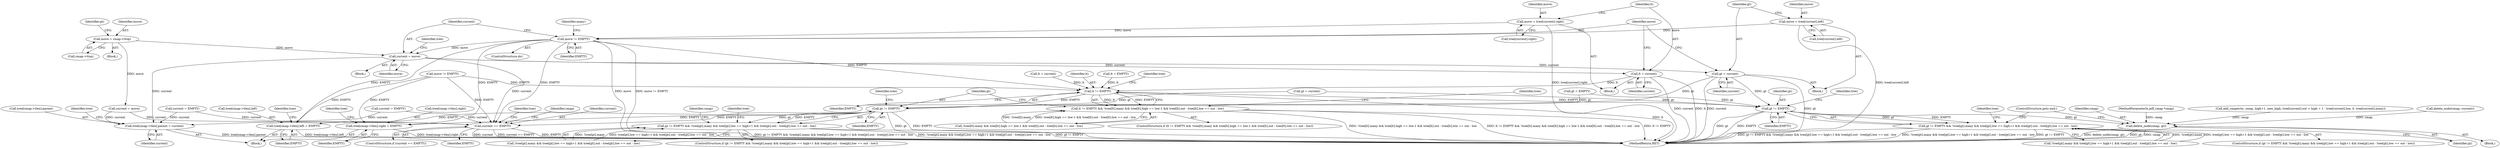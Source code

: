 digraph "0_ghostscript_71ceebcf56e682504da22c4035b39a2d451e8ffd@API" {
"1000369" [label="(Call,current = move)"];
"1000403" [label="(Call,move != EMPTY)"];
"1000393" [label="(Call,move = tree[current].right)"];
"1000381" [label="(Call,move = tree[current].left)"];
"1000145" [label="(Call,move = cmap->ttop)"];
"1000388" [label="(Call,gt = current)"];
"1000457" [label="(Call,gt != EMPTY)"];
"1000456" [label="(Call,gt != EMPTY && !tree[gt].many && tree[gt].low == high+1 && tree[gt].out - tree[gt].low == out - low)"];
"1000504" [label="(Call,delete_node(cmap, gt))"];
"1000510" [label="(Call,gt != EMPTY)"];
"1000509" [label="(Call,gt != EMPTY && !tree[gt].many && tree[gt].low == high+1 && tree[gt].out - tree[gt].low == out - low)"];
"1000645" [label="(Call,tree[cmap->tlen].left = EMPTY)"];
"1000654" [label="(Call,tree[cmap->tlen].right = EMPTY)"];
"1000677" [label="(Call,current == EMPTY)"];
"1000400" [label="(Call,lt = current)"];
"1000412" [label="(Call,lt != EMPTY)"];
"1000411" [label="(Call,lt != EMPTY && !tree[lt].many && tree[lt].high == low-1 && tree[lt].out - tree[lt].low == out - low)"];
"1000636" [label="(Call,tree[cmap->tlen].parent = current)"];
"1000457" [label="(Call,gt != EMPTY)"];
"1000389" [label="(Identifier,gt)"];
"1000119" [label="(Block,)"];
"1000646" [label="(Call,tree[cmap->tlen].left)"];
"1000392" [label="(Block,)"];
"1000402" [label="(Identifier,current)"];
"1000678" [label="(Identifier,current)"];
"1000155" [label="(Call,lt = EMPTY)"];
"1000371" [label="(Identifier,move)"];
"1000404" [label="(Identifier,move)"];
"1000390" [label="(Identifier,current)"];
"1000645" [label="(Call,tree[cmap->tlen].left = EMPTY)"];
"1000458" [label="(Identifier,gt)"];
"1000677" [label="(Call,current == EMPTY)"];
"1000225" [label="(Call,current = EMPTY)"];
"1000657" [label="(Identifier,tree)"];
"1000761" [label="(MethodReturn,RET)"];
"1000460" [label="(Call,!tree[gt].many && tree[gt].low == high+1 && tree[gt].out - tree[gt].low == out - low)"];
"1000151" [label="(Call,gt = EMPTY)"];
"1000388" [label="(Call,gt = current)"];
"1000369" [label="(Call,current = move)"];
"1000690" [label="(Identifier,tree)"];
"1000381" [label="(Call,move = tree[current].left)"];
"1000368" [label="(Block,)"];
"1000451" [label="(Identifier,tree)"];
"1000394" [label="(Identifier,move)"];
"1000637" [label="(Call,tree[cmap->tlen].parent)"];
"1000401" [label="(Identifier,lt)"];
"1000662" [label="(Identifier,EMPTY)"];
"1000568" [label="(Identifier,cmap)"];
"1000382" [label="(Identifier,move)"];
"1000370" [label="(Identifier,current)"];
"1000376" [label="(Identifier,tree)"];
"1000549" [label="(Identifier,tree)"];
"1000507" [label="(ControlStructure,goto exit;)"];
"1000513" [label="(Call,!tree[gt].many && tree[gt].low == high+1 && tree[gt].out - tree[gt].low == out - low)"];
"1000367" [label="(ControlStructure,do)"];
"1000464" [label="(Identifier,tree)"];
"1000682" [label="(Identifier,cmap)"];
"1000113" [label="(MethodParameterIn,pdf_cmap *cmap)"];
"1000512" [label="(Identifier,EMPTY)"];
"1000648" [label="(Identifier,tree)"];
"1000412" [label="(Call,lt != EMPTY)"];
"1000419" [label="(Identifier,tree)"];
"1000504" [label="(Call,delete_node(cmap, gt))"];
"1000380" [label="(Block,)"];
"1000303" [label="(Call,add_range(ctx, cmap, high+1, new_high, tree[current].out + high + 1 - tree[current].low, 0, tree[current].many))"];
"1000414" [label="(Identifier,EMPTY)"];
"1000147" [label="(Call,cmap->ttop)"];
"1000517" [label="(Identifier,tree)"];
"1000456" [label="(Call,gt != EMPTY && !tree[gt].many && tree[gt].low == high+1 && tree[gt].out - tree[gt].low == out - low)"];
"1000222" [label="(Call,delete_node(cmap, current))"];
"1000506" [label="(Identifier,gt)"];
"1000152" [label="(Identifier,gt)"];
"1000393" [label="(Call,move = tree[current].right)"];
"1000492" [label="(Block,)"];
"1000654" [label="(Call,tree[cmap->tlen].right = EMPTY)"];
"1000644" [label="(Identifier,current)"];
"1000459" [label="(Identifier,EMPTY)"];
"1000347" [label="(Call,gt = current)"];
"1000145" [label="(Call,move = cmap->ttop)"];
"1000505" [label="(Identifier,cmap)"];
"1000362" [label="(Call,move != EMPTY)"];
"1000403" [label="(Call,move != EMPTY)"];
"1000676" [label="(ControlStructure,if (current == EMPTY))"];
"1000562" [label="(Call,current = EMPTY)"];
"1000359" [label="(Call,lt = current)"];
"1000510" [label="(Call,gt != EMPTY)"];
"1000163" [label="(Call,current = move)"];
"1000636" [label="(Call,tree[cmap->tlen].parent = current)"];
"1000455" [label="(ControlStructure,if (gt != EMPTY && !tree[gt].many && tree[gt].low == high+1 && tree[gt].out - tree[gt].low == out - low))"];
"1000509" [label="(Call,gt != EMPTY && !tree[gt].many && tree[gt].low == high+1 && tree[gt].out - tree[gt].low == out - low)"];
"1000408" [label="(Identifier,many)"];
"1000400" [label="(Call,lt = current)"];
"1000511" [label="(Identifier,gt)"];
"1000395" [label="(Call,tree[current].right)"];
"1000143" [label="(Block,)"];
"1000653" [label="(Identifier,EMPTY)"];
"1000413" [label="(Identifier,lt)"];
"1000411" [label="(Call,lt != EMPTY && !tree[lt].many && tree[lt].high == low-1 && tree[lt].out - tree[lt].low == out - low)"];
"1000496" [label="(Identifier,tree)"];
"1000655" [label="(Call,tree[cmap->tlen].right)"];
"1000410" [label="(ControlStructure,if (lt != EMPTY && !tree[lt].many && tree[lt].high == low-1 && tree[lt].out - tree[lt].low == out - low))"];
"1000383" [label="(Call,tree[current].left)"];
"1000415" [label="(Call,!tree[lt].many && tree[lt].high == low-1 && tree[lt].out - tree[lt].low == out - low)"];
"1000405" [label="(Identifier,EMPTY)"];
"1000666" [label="(Identifier,tree)"];
"1000508" [label="(ControlStructure,if (gt != EMPTY && !tree[gt].many && tree[gt].low == high+1 && tree[gt].out - tree[gt].low == out - low))"];
"1000146" [label="(Identifier,move)"];
"1000679" [label="(Identifier,EMPTY)"];
"1000369" -> "1000368"  [label="AST: "];
"1000369" -> "1000371"  [label="CFG: "];
"1000370" -> "1000369"  [label="AST: "];
"1000371" -> "1000369"  [label="AST: "];
"1000376" -> "1000369"  [label="CFG: "];
"1000403" -> "1000369"  [label="DDG: move"];
"1000145" -> "1000369"  [label="DDG: move"];
"1000369" -> "1000388"  [label="DDG: current"];
"1000369" -> "1000400"  [label="DDG: current"];
"1000369" -> "1000636"  [label="DDG: current"];
"1000369" -> "1000677"  [label="DDG: current"];
"1000403" -> "1000367"  [label="AST: "];
"1000403" -> "1000405"  [label="CFG: "];
"1000404" -> "1000403"  [label="AST: "];
"1000405" -> "1000403"  [label="AST: "];
"1000370" -> "1000403"  [label="CFG: "];
"1000408" -> "1000403"  [label="CFG: "];
"1000403" -> "1000761"  [label="DDG: move"];
"1000403" -> "1000761"  [label="DDG: move != EMPTY"];
"1000393" -> "1000403"  [label="DDG: move"];
"1000381" -> "1000403"  [label="DDG: move"];
"1000403" -> "1000412"  [label="DDG: EMPTY"];
"1000403" -> "1000645"  [label="DDG: EMPTY"];
"1000403" -> "1000654"  [label="DDG: EMPTY"];
"1000403" -> "1000677"  [label="DDG: EMPTY"];
"1000393" -> "1000392"  [label="AST: "];
"1000393" -> "1000395"  [label="CFG: "];
"1000394" -> "1000393"  [label="AST: "];
"1000395" -> "1000393"  [label="AST: "];
"1000401" -> "1000393"  [label="CFG: "];
"1000393" -> "1000761"  [label="DDG: tree[current].right"];
"1000381" -> "1000380"  [label="AST: "];
"1000381" -> "1000383"  [label="CFG: "];
"1000382" -> "1000381"  [label="AST: "];
"1000383" -> "1000381"  [label="AST: "];
"1000389" -> "1000381"  [label="CFG: "];
"1000381" -> "1000761"  [label="DDG: tree[current].left"];
"1000145" -> "1000143"  [label="AST: "];
"1000145" -> "1000147"  [label="CFG: "];
"1000146" -> "1000145"  [label="AST: "];
"1000147" -> "1000145"  [label="AST: "];
"1000152" -> "1000145"  [label="CFG: "];
"1000145" -> "1000163"  [label="DDG: move"];
"1000388" -> "1000380"  [label="AST: "];
"1000388" -> "1000390"  [label="CFG: "];
"1000389" -> "1000388"  [label="AST: "];
"1000390" -> "1000388"  [label="AST: "];
"1000404" -> "1000388"  [label="CFG: "];
"1000388" -> "1000761"  [label="DDG: gt"];
"1000388" -> "1000761"  [label="DDG: current"];
"1000388" -> "1000457"  [label="DDG: gt"];
"1000388" -> "1000510"  [label="DDG: gt"];
"1000457" -> "1000456"  [label="AST: "];
"1000457" -> "1000459"  [label="CFG: "];
"1000458" -> "1000457"  [label="AST: "];
"1000459" -> "1000457"  [label="AST: "];
"1000464" -> "1000457"  [label="CFG: "];
"1000456" -> "1000457"  [label="CFG: "];
"1000457" -> "1000761"  [label="DDG: EMPTY"];
"1000457" -> "1000761"  [label="DDG: gt"];
"1000457" -> "1000456"  [label="DDG: gt"];
"1000457" -> "1000456"  [label="DDG: EMPTY"];
"1000151" -> "1000457"  [label="DDG: gt"];
"1000347" -> "1000457"  [label="DDG: gt"];
"1000412" -> "1000457"  [label="DDG: EMPTY"];
"1000457" -> "1000504"  [label="DDG: gt"];
"1000456" -> "1000455"  [label="AST: "];
"1000456" -> "1000460"  [label="CFG: "];
"1000460" -> "1000456"  [label="AST: "];
"1000496" -> "1000456"  [label="CFG: "];
"1000507" -> "1000456"  [label="CFG: "];
"1000456" -> "1000761"  [label="DDG: !tree[gt].many && tree[gt].low == high+1 && tree[gt].out - tree[gt].low == out - low"];
"1000456" -> "1000761"  [label="DDG: gt != EMPTY"];
"1000456" -> "1000761"  [label="DDG: gt != EMPTY && !tree[gt].many && tree[gt].low == high+1 && tree[gt].out - tree[gt].low == out - low"];
"1000460" -> "1000456"  [label="DDG: !tree[gt].many"];
"1000460" -> "1000456"  [label="DDG: tree[gt].low == high+1 && tree[gt].out - tree[gt].low == out - low"];
"1000504" -> "1000492"  [label="AST: "];
"1000504" -> "1000506"  [label="CFG: "];
"1000505" -> "1000504"  [label="AST: "];
"1000506" -> "1000504"  [label="AST: "];
"1000507" -> "1000504"  [label="CFG: "];
"1000504" -> "1000761"  [label="DDG: gt"];
"1000504" -> "1000761"  [label="DDG: cmap"];
"1000504" -> "1000761"  [label="DDG: delete_node(cmap, gt)"];
"1000222" -> "1000504"  [label="DDG: cmap"];
"1000303" -> "1000504"  [label="DDG: cmap"];
"1000113" -> "1000504"  [label="DDG: cmap"];
"1000510" -> "1000509"  [label="AST: "];
"1000510" -> "1000512"  [label="CFG: "];
"1000511" -> "1000510"  [label="AST: "];
"1000512" -> "1000510"  [label="AST: "];
"1000517" -> "1000510"  [label="CFG: "];
"1000509" -> "1000510"  [label="CFG: "];
"1000510" -> "1000761"  [label="DDG: gt"];
"1000510" -> "1000761"  [label="DDG: EMPTY"];
"1000510" -> "1000509"  [label="DDG: gt"];
"1000510" -> "1000509"  [label="DDG: EMPTY"];
"1000151" -> "1000510"  [label="DDG: gt"];
"1000347" -> "1000510"  [label="DDG: gt"];
"1000412" -> "1000510"  [label="DDG: EMPTY"];
"1000510" -> "1000645"  [label="DDG: EMPTY"];
"1000510" -> "1000654"  [label="DDG: EMPTY"];
"1000510" -> "1000677"  [label="DDG: EMPTY"];
"1000509" -> "1000508"  [label="AST: "];
"1000509" -> "1000513"  [label="CFG: "];
"1000513" -> "1000509"  [label="AST: "];
"1000549" -> "1000509"  [label="CFG: "];
"1000568" -> "1000509"  [label="CFG: "];
"1000509" -> "1000761"  [label="DDG: gt != EMPTY && !tree[gt].many && tree[gt].low == high+1 && tree[gt].out - tree[gt].low == out - low"];
"1000509" -> "1000761"  [label="DDG: !tree[gt].many && tree[gt].low == high+1 && tree[gt].out - tree[gt].low == out - low"];
"1000509" -> "1000761"  [label="DDG: gt != EMPTY"];
"1000513" -> "1000509"  [label="DDG: !tree[gt].many"];
"1000513" -> "1000509"  [label="DDG: tree[gt].low == high+1 && tree[gt].out - tree[gt].low == out - low"];
"1000645" -> "1000119"  [label="AST: "];
"1000645" -> "1000653"  [label="CFG: "];
"1000646" -> "1000645"  [label="AST: "];
"1000653" -> "1000645"  [label="AST: "];
"1000657" -> "1000645"  [label="CFG: "];
"1000645" -> "1000761"  [label="DDG: tree[cmap->tlen].left"];
"1000362" -> "1000645"  [label="DDG: EMPTY"];
"1000654" -> "1000119"  [label="AST: "];
"1000654" -> "1000662"  [label="CFG: "];
"1000655" -> "1000654"  [label="AST: "];
"1000662" -> "1000654"  [label="AST: "];
"1000666" -> "1000654"  [label="CFG: "];
"1000654" -> "1000761"  [label="DDG: tree[cmap->tlen].right"];
"1000362" -> "1000654"  [label="DDG: EMPTY"];
"1000677" -> "1000676"  [label="AST: "];
"1000677" -> "1000679"  [label="CFG: "];
"1000678" -> "1000677"  [label="AST: "];
"1000679" -> "1000677"  [label="AST: "];
"1000682" -> "1000677"  [label="CFG: "];
"1000690" -> "1000677"  [label="CFG: "];
"1000677" -> "1000761"  [label="DDG: current"];
"1000677" -> "1000761"  [label="DDG: current == EMPTY"];
"1000677" -> "1000761"  [label="DDG: EMPTY"];
"1000225" -> "1000677"  [label="DDG: current"];
"1000562" -> "1000677"  [label="DDG: current"];
"1000163" -> "1000677"  [label="DDG: current"];
"1000362" -> "1000677"  [label="DDG: EMPTY"];
"1000400" -> "1000392"  [label="AST: "];
"1000400" -> "1000402"  [label="CFG: "];
"1000401" -> "1000400"  [label="AST: "];
"1000402" -> "1000400"  [label="AST: "];
"1000404" -> "1000400"  [label="CFG: "];
"1000400" -> "1000761"  [label="DDG: lt"];
"1000400" -> "1000761"  [label="DDG: current"];
"1000400" -> "1000412"  [label="DDG: lt"];
"1000412" -> "1000411"  [label="AST: "];
"1000412" -> "1000414"  [label="CFG: "];
"1000413" -> "1000412"  [label="AST: "];
"1000414" -> "1000412"  [label="AST: "];
"1000419" -> "1000412"  [label="CFG: "];
"1000411" -> "1000412"  [label="CFG: "];
"1000412" -> "1000761"  [label="DDG: lt"];
"1000412" -> "1000411"  [label="DDG: lt"];
"1000412" -> "1000411"  [label="DDG: EMPTY"];
"1000359" -> "1000412"  [label="DDG: lt"];
"1000155" -> "1000412"  [label="DDG: lt"];
"1000362" -> "1000412"  [label="DDG: EMPTY"];
"1000411" -> "1000410"  [label="AST: "];
"1000411" -> "1000415"  [label="CFG: "];
"1000415" -> "1000411"  [label="AST: "];
"1000451" -> "1000411"  [label="CFG: "];
"1000511" -> "1000411"  [label="CFG: "];
"1000411" -> "1000761"  [label="DDG: lt != EMPTY && !tree[lt].many && tree[lt].high == low-1 && tree[lt].out - tree[lt].low == out - low"];
"1000411" -> "1000761"  [label="DDG: lt != EMPTY"];
"1000411" -> "1000761"  [label="DDG: !tree[lt].many && tree[lt].high == low-1 && tree[lt].out - tree[lt].low == out - low"];
"1000415" -> "1000411"  [label="DDG: !tree[lt].many"];
"1000415" -> "1000411"  [label="DDG: tree[lt].high == low-1 && tree[lt].out - tree[lt].low == out - low"];
"1000636" -> "1000119"  [label="AST: "];
"1000636" -> "1000644"  [label="CFG: "];
"1000637" -> "1000636"  [label="AST: "];
"1000644" -> "1000636"  [label="AST: "];
"1000648" -> "1000636"  [label="CFG: "];
"1000636" -> "1000761"  [label="DDG: tree[cmap->tlen].parent"];
"1000225" -> "1000636"  [label="DDG: current"];
"1000562" -> "1000636"  [label="DDG: current"];
"1000163" -> "1000636"  [label="DDG: current"];
}
